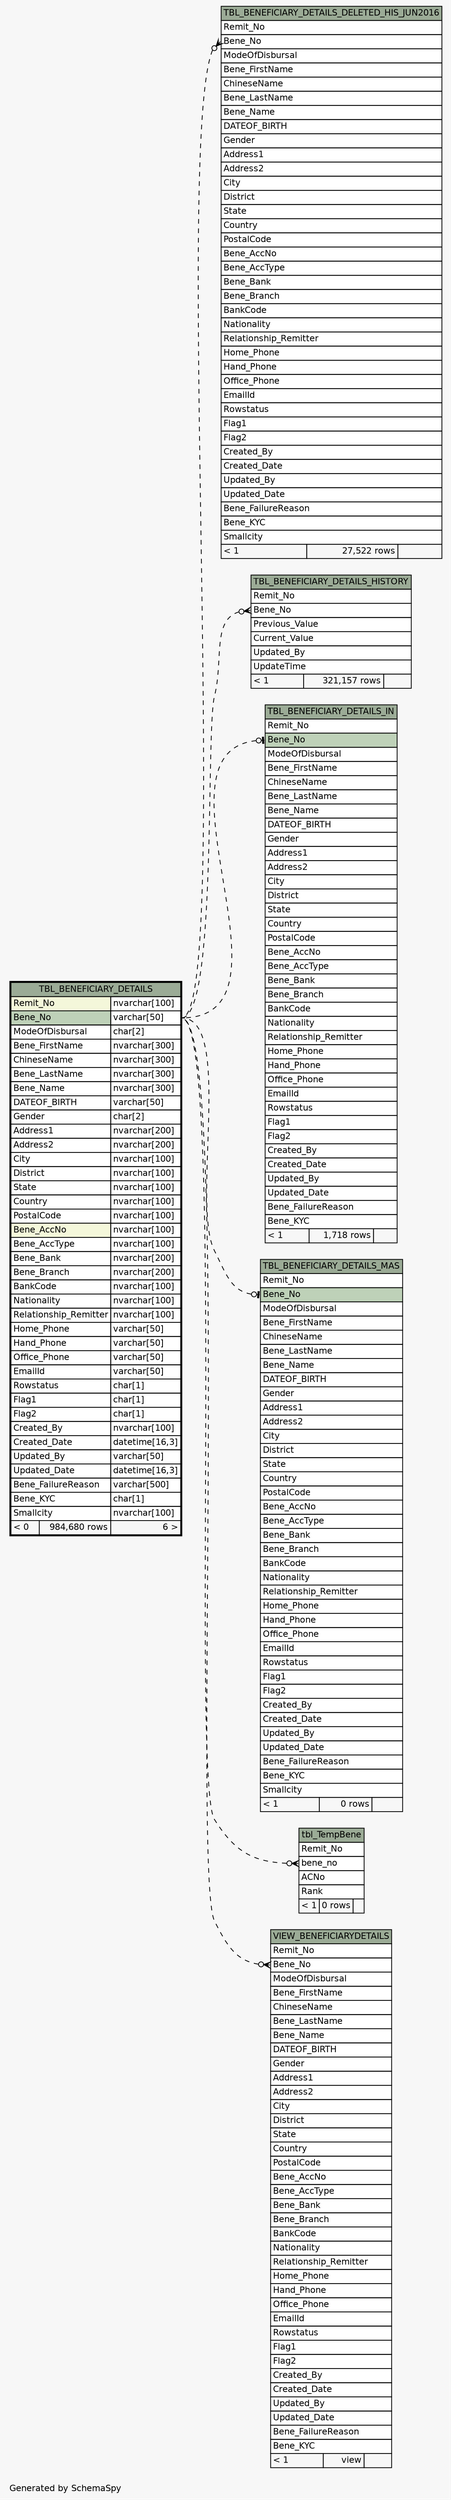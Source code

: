 // dot 2.38.0 on Windows 10 10.0
// SchemaSpy rev 590
digraph "impliedTwoDegreesRelationshipsDiagram" {
  graph [
    rankdir="RL"
    bgcolor="#f7f7f7"
    label="\nGenerated by SchemaSpy"
    labeljust="l"
    nodesep="0.18"
    ranksep="0.46"
    fontname="Helvetica"
    fontsize="11"
  ];
  node [
    fontname="Helvetica"
    fontsize="11"
    shape="plaintext"
  ];
  edge [
    arrowsize="0.8"
  ];
  "TBL_BENEFICIARY_DETAILS_DELETED_HIS_JUN2016":"Bene_No":w -> "TBL_BENEFICIARY_DETAILS":"Bene_No.type":e [arrowhead=none dir=back arrowtail=crowodot style=dashed];
  "TBL_BENEFICIARY_DETAILS_HISTORY":"Bene_No":w -> "TBL_BENEFICIARY_DETAILS":"Bene_No.type":e [arrowhead=none dir=back arrowtail=crowodot style=dashed];
  "TBL_BENEFICIARY_DETAILS_IN":"Bene_No":w -> "TBL_BENEFICIARY_DETAILS":"Bene_No.type":e [arrowhead=none dir=back arrowtail=teeodot style=dashed];
  "TBL_BENEFICIARY_DETAILS_MAS":"Bene_No":w -> "TBL_BENEFICIARY_DETAILS":"Bene_No.type":e [arrowhead=none dir=back arrowtail=teeodot style=dashed];
  "tbl_TempBene":"bene_no":w -> "TBL_BENEFICIARY_DETAILS":"Bene_No.type":e [arrowhead=none dir=back arrowtail=crowodot style=dashed];
  "VIEW_BENEFICIARYDETAILS":"Bene_No":w -> "TBL_BENEFICIARY_DETAILS":"Bene_No.type":e [arrowhead=none dir=back arrowtail=crowodot style=dashed];
  "TBL_BENEFICIARY_DETAILS" [
    label=<
    <TABLE BORDER="2" CELLBORDER="1" CELLSPACING="0" BGCOLOR="#ffffff">
      <TR><TD COLSPAN="3" BGCOLOR="#9bab96" ALIGN="CENTER">TBL_BENEFICIARY_DETAILS</TD></TR>
      <TR><TD PORT="Remit_No" COLSPAN="2" BGCOLOR="#f4f7da" ALIGN="LEFT">Remit_No</TD><TD PORT="Remit_No.type" ALIGN="LEFT">nvarchar[100]</TD></TR>
      <TR><TD PORT="Bene_No" COLSPAN="2" BGCOLOR="#bed1b8" ALIGN="LEFT">Bene_No</TD><TD PORT="Bene_No.type" ALIGN="LEFT">varchar[50]</TD></TR>
      <TR><TD PORT="ModeOfDisbursal" COLSPAN="2" ALIGN="LEFT">ModeOfDisbursal</TD><TD PORT="ModeOfDisbursal.type" ALIGN="LEFT">char[2]</TD></TR>
      <TR><TD PORT="Bene_FirstName" COLSPAN="2" ALIGN="LEFT">Bene_FirstName</TD><TD PORT="Bene_FirstName.type" ALIGN="LEFT">nvarchar[300]</TD></TR>
      <TR><TD PORT="ChineseName" COLSPAN="2" ALIGN="LEFT">ChineseName</TD><TD PORT="ChineseName.type" ALIGN="LEFT">nvarchar[300]</TD></TR>
      <TR><TD PORT="Bene_LastName" COLSPAN="2" ALIGN="LEFT">Bene_LastName</TD><TD PORT="Bene_LastName.type" ALIGN="LEFT">nvarchar[300]</TD></TR>
      <TR><TD PORT="Bene_Name" COLSPAN="2" ALIGN="LEFT">Bene_Name</TD><TD PORT="Bene_Name.type" ALIGN="LEFT">nvarchar[300]</TD></TR>
      <TR><TD PORT="DATEOF_BIRTH" COLSPAN="2" ALIGN="LEFT">DATEOF_BIRTH</TD><TD PORT="DATEOF_BIRTH.type" ALIGN="LEFT">varchar[50]</TD></TR>
      <TR><TD PORT="Gender" COLSPAN="2" ALIGN="LEFT">Gender</TD><TD PORT="Gender.type" ALIGN="LEFT">char[2]</TD></TR>
      <TR><TD PORT="Address1" COLSPAN="2" ALIGN="LEFT">Address1</TD><TD PORT="Address1.type" ALIGN="LEFT">nvarchar[200]</TD></TR>
      <TR><TD PORT="Address2" COLSPAN="2" ALIGN="LEFT">Address2</TD><TD PORT="Address2.type" ALIGN="LEFT">nvarchar[200]</TD></TR>
      <TR><TD PORT="City" COLSPAN="2" ALIGN="LEFT">City</TD><TD PORT="City.type" ALIGN="LEFT">nvarchar[100]</TD></TR>
      <TR><TD PORT="District" COLSPAN="2" ALIGN="LEFT">District</TD><TD PORT="District.type" ALIGN="LEFT">nvarchar[100]</TD></TR>
      <TR><TD PORT="State" COLSPAN="2" ALIGN="LEFT">State</TD><TD PORT="State.type" ALIGN="LEFT">nvarchar[100]</TD></TR>
      <TR><TD PORT="Country" COLSPAN="2" ALIGN="LEFT">Country</TD><TD PORT="Country.type" ALIGN="LEFT">nvarchar[100]</TD></TR>
      <TR><TD PORT="PostalCode" COLSPAN="2" ALIGN="LEFT">PostalCode</TD><TD PORT="PostalCode.type" ALIGN="LEFT">nvarchar[100]</TD></TR>
      <TR><TD PORT="Bene_AccNo" COLSPAN="2" BGCOLOR="#f4f7da" ALIGN="LEFT">Bene_AccNo</TD><TD PORT="Bene_AccNo.type" ALIGN="LEFT">nvarchar[100]</TD></TR>
      <TR><TD PORT="Bene_AccType" COLSPAN="2" ALIGN="LEFT">Bene_AccType</TD><TD PORT="Bene_AccType.type" ALIGN="LEFT">nvarchar[100]</TD></TR>
      <TR><TD PORT="Bene_Bank" COLSPAN="2" ALIGN="LEFT">Bene_Bank</TD><TD PORT="Bene_Bank.type" ALIGN="LEFT">nvarchar[200]</TD></TR>
      <TR><TD PORT="Bene_Branch" COLSPAN="2" ALIGN="LEFT">Bene_Branch</TD><TD PORT="Bene_Branch.type" ALIGN="LEFT">nvarchar[200]</TD></TR>
      <TR><TD PORT="BankCode" COLSPAN="2" ALIGN="LEFT">BankCode</TD><TD PORT="BankCode.type" ALIGN="LEFT">nvarchar[100]</TD></TR>
      <TR><TD PORT="Nationality" COLSPAN="2" ALIGN="LEFT">Nationality</TD><TD PORT="Nationality.type" ALIGN="LEFT">nvarchar[100]</TD></TR>
      <TR><TD PORT="Relationship_Remitter" COLSPAN="2" ALIGN="LEFT">Relationship_Remitter</TD><TD PORT="Relationship_Remitter.type" ALIGN="LEFT">nvarchar[100]</TD></TR>
      <TR><TD PORT="Home_Phone" COLSPAN="2" ALIGN="LEFT">Home_Phone</TD><TD PORT="Home_Phone.type" ALIGN="LEFT">varchar[50]</TD></TR>
      <TR><TD PORT="Hand_Phone" COLSPAN="2" ALIGN="LEFT">Hand_Phone</TD><TD PORT="Hand_Phone.type" ALIGN="LEFT">varchar[50]</TD></TR>
      <TR><TD PORT="Office_Phone" COLSPAN="2" ALIGN="LEFT">Office_Phone</TD><TD PORT="Office_Phone.type" ALIGN="LEFT">varchar[50]</TD></TR>
      <TR><TD PORT="EmailId" COLSPAN="2" ALIGN="LEFT">EmailId</TD><TD PORT="EmailId.type" ALIGN="LEFT">varchar[50]</TD></TR>
      <TR><TD PORT="Rowstatus" COLSPAN="2" ALIGN="LEFT">Rowstatus</TD><TD PORT="Rowstatus.type" ALIGN="LEFT">char[1]</TD></TR>
      <TR><TD PORT="Flag1" COLSPAN="2" ALIGN="LEFT">Flag1</TD><TD PORT="Flag1.type" ALIGN="LEFT">char[1]</TD></TR>
      <TR><TD PORT="Flag2" COLSPAN="2" ALIGN="LEFT">Flag2</TD><TD PORT="Flag2.type" ALIGN="LEFT">char[1]</TD></TR>
      <TR><TD PORT="Created_By" COLSPAN="2" ALIGN="LEFT">Created_By</TD><TD PORT="Created_By.type" ALIGN="LEFT">nvarchar[100]</TD></TR>
      <TR><TD PORT="Created_Date" COLSPAN="2" ALIGN="LEFT">Created_Date</TD><TD PORT="Created_Date.type" ALIGN="LEFT">datetime[16,3]</TD></TR>
      <TR><TD PORT="Updated_By" COLSPAN="2" ALIGN="LEFT">Updated_By</TD><TD PORT="Updated_By.type" ALIGN="LEFT">varchar[50]</TD></TR>
      <TR><TD PORT="Updated_Date" COLSPAN="2" ALIGN="LEFT">Updated_Date</TD><TD PORT="Updated_Date.type" ALIGN="LEFT">datetime[16,3]</TD></TR>
      <TR><TD PORT="Bene_FailureReason" COLSPAN="2" ALIGN="LEFT">Bene_FailureReason</TD><TD PORT="Bene_FailureReason.type" ALIGN="LEFT">varchar[500]</TD></TR>
      <TR><TD PORT="Bene_KYC" COLSPAN="2" ALIGN="LEFT">Bene_KYC</TD><TD PORT="Bene_KYC.type" ALIGN="LEFT">char[1]</TD></TR>
      <TR><TD PORT="Smallcity" COLSPAN="2" ALIGN="LEFT">Smallcity</TD><TD PORT="Smallcity.type" ALIGN="LEFT">nvarchar[100]</TD></TR>
      <TR><TD ALIGN="LEFT" BGCOLOR="#f7f7f7">&lt; 0</TD><TD ALIGN="RIGHT" BGCOLOR="#f7f7f7">984,680 rows</TD><TD ALIGN="RIGHT" BGCOLOR="#f7f7f7">6 &gt;</TD></TR>
    </TABLE>>
    URL="TBL_BENEFICIARY_DETAILS.html"
    tooltip="TBL_BENEFICIARY_DETAILS"
  ];
  "TBL_BENEFICIARY_DETAILS_DELETED_HIS_JUN2016" [
    label=<
    <TABLE BORDER="0" CELLBORDER="1" CELLSPACING="0" BGCOLOR="#ffffff">
      <TR><TD COLSPAN="3" BGCOLOR="#9bab96" ALIGN="CENTER">TBL_BENEFICIARY_DETAILS_DELETED_HIS_JUN2016</TD></TR>
      <TR><TD PORT="Remit_No" COLSPAN="3" ALIGN="LEFT">Remit_No</TD></TR>
      <TR><TD PORT="Bene_No" COLSPAN="3" ALIGN="LEFT">Bene_No</TD></TR>
      <TR><TD PORT="ModeOfDisbursal" COLSPAN="3" ALIGN="LEFT">ModeOfDisbursal</TD></TR>
      <TR><TD PORT="Bene_FirstName" COLSPAN="3" ALIGN="LEFT">Bene_FirstName</TD></TR>
      <TR><TD PORT="ChineseName" COLSPAN="3" ALIGN="LEFT">ChineseName</TD></TR>
      <TR><TD PORT="Bene_LastName" COLSPAN="3" ALIGN="LEFT">Bene_LastName</TD></TR>
      <TR><TD PORT="Bene_Name" COLSPAN="3" ALIGN="LEFT">Bene_Name</TD></TR>
      <TR><TD PORT="DATEOF_BIRTH" COLSPAN="3" ALIGN="LEFT">DATEOF_BIRTH</TD></TR>
      <TR><TD PORT="Gender" COLSPAN="3" ALIGN="LEFT">Gender</TD></TR>
      <TR><TD PORT="Address1" COLSPAN="3" ALIGN="LEFT">Address1</TD></TR>
      <TR><TD PORT="Address2" COLSPAN="3" ALIGN="LEFT">Address2</TD></TR>
      <TR><TD PORT="City" COLSPAN="3" ALIGN="LEFT">City</TD></TR>
      <TR><TD PORT="District" COLSPAN="3" ALIGN="LEFT">District</TD></TR>
      <TR><TD PORT="State" COLSPAN="3" ALIGN="LEFT">State</TD></TR>
      <TR><TD PORT="Country" COLSPAN="3" ALIGN="LEFT">Country</TD></TR>
      <TR><TD PORT="PostalCode" COLSPAN="3" ALIGN="LEFT">PostalCode</TD></TR>
      <TR><TD PORT="Bene_AccNo" COLSPAN="3" ALIGN="LEFT">Bene_AccNo</TD></TR>
      <TR><TD PORT="Bene_AccType" COLSPAN="3" ALIGN="LEFT">Bene_AccType</TD></TR>
      <TR><TD PORT="Bene_Bank" COLSPAN="3" ALIGN="LEFT">Bene_Bank</TD></TR>
      <TR><TD PORT="Bene_Branch" COLSPAN="3" ALIGN="LEFT">Bene_Branch</TD></TR>
      <TR><TD PORT="BankCode" COLSPAN="3" ALIGN="LEFT">BankCode</TD></TR>
      <TR><TD PORT="Nationality" COLSPAN="3" ALIGN="LEFT">Nationality</TD></TR>
      <TR><TD PORT="Relationship_Remitter" COLSPAN="3" ALIGN="LEFT">Relationship_Remitter</TD></TR>
      <TR><TD PORT="Home_Phone" COLSPAN="3" ALIGN="LEFT">Home_Phone</TD></TR>
      <TR><TD PORT="Hand_Phone" COLSPAN="3" ALIGN="LEFT">Hand_Phone</TD></TR>
      <TR><TD PORT="Office_Phone" COLSPAN="3" ALIGN="LEFT">Office_Phone</TD></TR>
      <TR><TD PORT="EmailId" COLSPAN="3" ALIGN="LEFT">EmailId</TD></TR>
      <TR><TD PORT="Rowstatus" COLSPAN="3" ALIGN="LEFT">Rowstatus</TD></TR>
      <TR><TD PORT="Flag1" COLSPAN="3" ALIGN="LEFT">Flag1</TD></TR>
      <TR><TD PORT="Flag2" COLSPAN="3" ALIGN="LEFT">Flag2</TD></TR>
      <TR><TD PORT="Created_By" COLSPAN="3" ALIGN="LEFT">Created_By</TD></TR>
      <TR><TD PORT="Created_Date" COLSPAN="3" ALIGN="LEFT">Created_Date</TD></TR>
      <TR><TD PORT="Updated_By" COLSPAN="3" ALIGN="LEFT">Updated_By</TD></TR>
      <TR><TD PORT="Updated_Date" COLSPAN="3" ALIGN="LEFT">Updated_Date</TD></TR>
      <TR><TD PORT="Bene_FailureReason" COLSPAN="3" ALIGN="LEFT">Bene_FailureReason</TD></TR>
      <TR><TD PORT="Bene_KYC" COLSPAN="3" ALIGN="LEFT">Bene_KYC</TD></TR>
      <TR><TD PORT="Smallcity" COLSPAN="3" ALIGN="LEFT">Smallcity</TD></TR>
      <TR><TD ALIGN="LEFT" BGCOLOR="#f7f7f7">&lt; 1</TD><TD ALIGN="RIGHT" BGCOLOR="#f7f7f7">27,522 rows</TD><TD ALIGN="RIGHT" BGCOLOR="#f7f7f7">  </TD></TR>
    </TABLE>>
    URL="TBL_BENEFICIARY_DETAILS_DELETED_HIS_JUN2016.html"
    tooltip="TBL_BENEFICIARY_DETAILS_DELETED_HIS_JUN2016"
  ];
  "TBL_BENEFICIARY_DETAILS_HISTORY" [
    label=<
    <TABLE BORDER="0" CELLBORDER="1" CELLSPACING="0" BGCOLOR="#ffffff">
      <TR><TD COLSPAN="3" BGCOLOR="#9bab96" ALIGN="CENTER">TBL_BENEFICIARY_DETAILS_HISTORY</TD></TR>
      <TR><TD PORT="Remit_No" COLSPAN="3" ALIGN="LEFT">Remit_No</TD></TR>
      <TR><TD PORT="Bene_No" COLSPAN="3" ALIGN="LEFT">Bene_No</TD></TR>
      <TR><TD PORT="Previous_Value" COLSPAN="3" ALIGN="LEFT">Previous_Value</TD></TR>
      <TR><TD PORT="Current_Value" COLSPAN="3" ALIGN="LEFT">Current_Value</TD></TR>
      <TR><TD PORT="Updated_By" COLSPAN="3" ALIGN="LEFT">Updated_By</TD></TR>
      <TR><TD PORT="UpdateTime" COLSPAN="3" ALIGN="LEFT">UpdateTime</TD></TR>
      <TR><TD ALIGN="LEFT" BGCOLOR="#f7f7f7">&lt; 1</TD><TD ALIGN="RIGHT" BGCOLOR="#f7f7f7">321,157 rows</TD><TD ALIGN="RIGHT" BGCOLOR="#f7f7f7">  </TD></TR>
    </TABLE>>
    URL="TBL_BENEFICIARY_DETAILS_HISTORY.html"
    tooltip="TBL_BENEFICIARY_DETAILS_HISTORY"
  ];
  "TBL_BENEFICIARY_DETAILS_IN" [
    label=<
    <TABLE BORDER="0" CELLBORDER="1" CELLSPACING="0" BGCOLOR="#ffffff">
      <TR><TD COLSPAN="3" BGCOLOR="#9bab96" ALIGN="CENTER">TBL_BENEFICIARY_DETAILS_IN</TD></TR>
      <TR><TD PORT="Remit_No" COLSPAN="3" ALIGN="LEFT">Remit_No</TD></TR>
      <TR><TD PORT="Bene_No" COLSPAN="3" BGCOLOR="#bed1b8" ALIGN="LEFT">Bene_No</TD></TR>
      <TR><TD PORT="ModeOfDisbursal" COLSPAN="3" ALIGN="LEFT">ModeOfDisbursal</TD></TR>
      <TR><TD PORT="Bene_FirstName" COLSPAN="3" ALIGN="LEFT">Bene_FirstName</TD></TR>
      <TR><TD PORT="ChineseName" COLSPAN="3" ALIGN="LEFT">ChineseName</TD></TR>
      <TR><TD PORT="Bene_LastName" COLSPAN="3" ALIGN="LEFT">Bene_LastName</TD></TR>
      <TR><TD PORT="Bene_Name" COLSPAN="3" ALIGN="LEFT">Bene_Name</TD></TR>
      <TR><TD PORT="DATEOF_BIRTH" COLSPAN="3" ALIGN="LEFT">DATEOF_BIRTH</TD></TR>
      <TR><TD PORT="Gender" COLSPAN="3" ALIGN="LEFT">Gender</TD></TR>
      <TR><TD PORT="Address1" COLSPAN="3" ALIGN="LEFT">Address1</TD></TR>
      <TR><TD PORT="Address2" COLSPAN="3" ALIGN="LEFT">Address2</TD></TR>
      <TR><TD PORT="City" COLSPAN="3" ALIGN="LEFT">City</TD></TR>
      <TR><TD PORT="District" COLSPAN="3" ALIGN="LEFT">District</TD></TR>
      <TR><TD PORT="State" COLSPAN="3" ALIGN="LEFT">State</TD></TR>
      <TR><TD PORT="Country" COLSPAN="3" ALIGN="LEFT">Country</TD></TR>
      <TR><TD PORT="PostalCode" COLSPAN="3" ALIGN="LEFT">PostalCode</TD></TR>
      <TR><TD PORT="Bene_AccNo" COLSPAN="3" ALIGN="LEFT">Bene_AccNo</TD></TR>
      <TR><TD PORT="Bene_AccType" COLSPAN="3" ALIGN="LEFT">Bene_AccType</TD></TR>
      <TR><TD PORT="Bene_Bank" COLSPAN="3" ALIGN="LEFT">Bene_Bank</TD></TR>
      <TR><TD PORT="Bene_Branch" COLSPAN="3" ALIGN="LEFT">Bene_Branch</TD></TR>
      <TR><TD PORT="BankCode" COLSPAN="3" ALIGN="LEFT">BankCode</TD></TR>
      <TR><TD PORT="Nationality" COLSPAN="3" ALIGN="LEFT">Nationality</TD></TR>
      <TR><TD PORT="Relationship_Remitter" COLSPAN="3" ALIGN="LEFT">Relationship_Remitter</TD></TR>
      <TR><TD PORT="Home_Phone" COLSPAN="3" ALIGN="LEFT">Home_Phone</TD></TR>
      <TR><TD PORT="Hand_Phone" COLSPAN="3" ALIGN="LEFT">Hand_Phone</TD></TR>
      <TR><TD PORT="Office_Phone" COLSPAN="3" ALIGN="LEFT">Office_Phone</TD></TR>
      <TR><TD PORT="EmailId" COLSPAN="3" ALIGN="LEFT">EmailId</TD></TR>
      <TR><TD PORT="Rowstatus" COLSPAN="3" ALIGN="LEFT">Rowstatus</TD></TR>
      <TR><TD PORT="Flag1" COLSPAN="3" ALIGN="LEFT">Flag1</TD></TR>
      <TR><TD PORT="Flag2" COLSPAN="3" ALIGN="LEFT">Flag2</TD></TR>
      <TR><TD PORT="Created_By" COLSPAN="3" ALIGN="LEFT">Created_By</TD></TR>
      <TR><TD PORT="Created_Date" COLSPAN="3" ALIGN="LEFT">Created_Date</TD></TR>
      <TR><TD PORT="Updated_By" COLSPAN="3" ALIGN="LEFT">Updated_By</TD></TR>
      <TR><TD PORT="Updated_Date" COLSPAN="3" ALIGN="LEFT">Updated_Date</TD></TR>
      <TR><TD PORT="Bene_FailureReason" COLSPAN="3" ALIGN="LEFT">Bene_FailureReason</TD></TR>
      <TR><TD PORT="Bene_KYC" COLSPAN="3" ALIGN="LEFT">Bene_KYC</TD></TR>
      <TR><TD ALIGN="LEFT" BGCOLOR="#f7f7f7">&lt; 1</TD><TD ALIGN="RIGHT" BGCOLOR="#f7f7f7">1,718 rows</TD><TD ALIGN="RIGHT" BGCOLOR="#f7f7f7">  </TD></TR>
    </TABLE>>
    URL="TBL_BENEFICIARY_DETAILS_IN.html"
    tooltip="TBL_BENEFICIARY_DETAILS_IN"
  ];
  "TBL_BENEFICIARY_DETAILS_MAS" [
    label=<
    <TABLE BORDER="0" CELLBORDER="1" CELLSPACING="0" BGCOLOR="#ffffff">
      <TR><TD COLSPAN="3" BGCOLOR="#9bab96" ALIGN="CENTER">TBL_BENEFICIARY_DETAILS_MAS</TD></TR>
      <TR><TD PORT="Remit_No" COLSPAN="3" ALIGN="LEFT">Remit_No</TD></TR>
      <TR><TD PORT="Bene_No" COLSPAN="3" BGCOLOR="#bed1b8" ALIGN="LEFT">Bene_No</TD></TR>
      <TR><TD PORT="ModeOfDisbursal" COLSPAN="3" ALIGN="LEFT">ModeOfDisbursal</TD></TR>
      <TR><TD PORT="Bene_FirstName" COLSPAN="3" ALIGN="LEFT">Bene_FirstName</TD></TR>
      <TR><TD PORT="ChineseName" COLSPAN="3" ALIGN="LEFT">ChineseName</TD></TR>
      <TR><TD PORT="Bene_LastName" COLSPAN="3" ALIGN="LEFT">Bene_LastName</TD></TR>
      <TR><TD PORT="Bene_Name" COLSPAN="3" ALIGN="LEFT">Bene_Name</TD></TR>
      <TR><TD PORT="DATEOF_BIRTH" COLSPAN="3" ALIGN="LEFT">DATEOF_BIRTH</TD></TR>
      <TR><TD PORT="Gender" COLSPAN="3" ALIGN="LEFT">Gender</TD></TR>
      <TR><TD PORT="Address1" COLSPAN="3" ALIGN="LEFT">Address1</TD></TR>
      <TR><TD PORT="Address2" COLSPAN="3" ALIGN="LEFT">Address2</TD></TR>
      <TR><TD PORT="City" COLSPAN="3" ALIGN="LEFT">City</TD></TR>
      <TR><TD PORT="District" COLSPAN="3" ALIGN="LEFT">District</TD></TR>
      <TR><TD PORT="State" COLSPAN="3" ALIGN="LEFT">State</TD></TR>
      <TR><TD PORT="Country" COLSPAN="3" ALIGN="LEFT">Country</TD></TR>
      <TR><TD PORT="PostalCode" COLSPAN="3" ALIGN="LEFT">PostalCode</TD></TR>
      <TR><TD PORT="Bene_AccNo" COLSPAN="3" ALIGN="LEFT">Bene_AccNo</TD></TR>
      <TR><TD PORT="Bene_AccType" COLSPAN="3" ALIGN="LEFT">Bene_AccType</TD></TR>
      <TR><TD PORT="Bene_Bank" COLSPAN="3" ALIGN="LEFT">Bene_Bank</TD></TR>
      <TR><TD PORT="Bene_Branch" COLSPAN="3" ALIGN="LEFT">Bene_Branch</TD></TR>
      <TR><TD PORT="BankCode" COLSPAN="3" ALIGN="LEFT">BankCode</TD></TR>
      <TR><TD PORT="Nationality" COLSPAN="3" ALIGN="LEFT">Nationality</TD></TR>
      <TR><TD PORT="Relationship_Remitter" COLSPAN="3" ALIGN="LEFT">Relationship_Remitter</TD></TR>
      <TR><TD PORT="Home_Phone" COLSPAN="3" ALIGN="LEFT">Home_Phone</TD></TR>
      <TR><TD PORT="Hand_Phone" COLSPAN="3" ALIGN="LEFT">Hand_Phone</TD></TR>
      <TR><TD PORT="Office_Phone" COLSPAN="3" ALIGN="LEFT">Office_Phone</TD></TR>
      <TR><TD PORT="EmailId" COLSPAN="3" ALIGN="LEFT">EmailId</TD></TR>
      <TR><TD PORT="Rowstatus" COLSPAN="3" ALIGN="LEFT">Rowstatus</TD></TR>
      <TR><TD PORT="Flag1" COLSPAN="3" ALIGN="LEFT">Flag1</TD></TR>
      <TR><TD PORT="Flag2" COLSPAN="3" ALIGN="LEFT">Flag2</TD></TR>
      <TR><TD PORT="Created_By" COLSPAN="3" ALIGN="LEFT">Created_By</TD></TR>
      <TR><TD PORT="Created_Date" COLSPAN="3" ALIGN="LEFT">Created_Date</TD></TR>
      <TR><TD PORT="Updated_By" COLSPAN="3" ALIGN="LEFT">Updated_By</TD></TR>
      <TR><TD PORT="Updated_Date" COLSPAN="3" ALIGN="LEFT">Updated_Date</TD></TR>
      <TR><TD PORT="Bene_FailureReason" COLSPAN="3" ALIGN="LEFT">Bene_FailureReason</TD></TR>
      <TR><TD PORT="Bene_KYC" COLSPAN="3" ALIGN="LEFT">Bene_KYC</TD></TR>
      <TR><TD PORT="Smallcity" COLSPAN="3" ALIGN="LEFT">Smallcity</TD></TR>
      <TR><TD ALIGN="LEFT" BGCOLOR="#f7f7f7">&lt; 1</TD><TD ALIGN="RIGHT" BGCOLOR="#f7f7f7">0 rows</TD><TD ALIGN="RIGHT" BGCOLOR="#f7f7f7">  </TD></TR>
    </TABLE>>
    URL="TBL_BENEFICIARY_DETAILS_MAS.html"
    tooltip="TBL_BENEFICIARY_DETAILS_MAS"
  ];
  "tbl_TempBene" [
    label=<
    <TABLE BORDER="0" CELLBORDER="1" CELLSPACING="0" BGCOLOR="#ffffff">
      <TR><TD COLSPAN="3" BGCOLOR="#9bab96" ALIGN="CENTER">tbl_TempBene</TD></TR>
      <TR><TD PORT="Remit_No" COLSPAN="3" ALIGN="LEFT">Remit_No</TD></TR>
      <TR><TD PORT="bene_no" COLSPAN="3" ALIGN="LEFT">bene_no</TD></TR>
      <TR><TD PORT="ACNo" COLSPAN="3" ALIGN="LEFT">ACNo</TD></TR>
      <TR><TD PORT="Rank" COLSPAN="3" ALIGN="LEFT">Rank</TD></TR>
      <TR><TD ALIGN="LEFT" BGCOLOR="#f7f7f7">&lt; 1</TD><TD ALIGN="RIGHT" BGCOLOR="#f7f7f7">0 rows</TD><TD ALIGN="RIGHT" BGCOLOR="#f7f7f7">  </TD></TR>
    </TABLE>>
    URL="tbl_TempBene.html"
    tooltip="tbl_TempBene"
  ];
  "VIEW_BENEFICIARYDETAILS" [
    label=<
    <TABLE BORDER="0" CELLBORDER="1" CELLSPACING="0" BGCOLOR="#ffffff">
      <TR><TD COLSPAN="3" BGCOLOR="#9bab96" ALIGN="CENTER">VIEW_BENEFICIARYDETAILS</TD></TR>
      <TR><TD PORT="Remit_No" COLSPAN="3" ALIGN="LEFT">Remit_No</TD></TR>
      <TR><TD PORT="Bene_No" COLSPAN="3" ALIGN="LEFT">Bene_No</TD></TR>
      <TR><TD PORT="ModeOfDisbursal" COLSPAN="3" ALIGN="LEFT">ModeOfDisbursal</TD></TR>
      <TR><TD PORT="Bene_FirstName" COLSPAN="3" ALIGN="LEFT">Bene_FirstName</TD></TR>
      <TR><TD PORT="ChineseName" COLSPAN="3" ALIGN="LEFT">ChineseName</TD></TR>
      <TR><TD PORT="Bene_LastName" COLSPAN="3" ALIGN="LEFT">Bene_LastName</TD></TR>
      <TR><TD PORT="Bene_Name" COLSPAN="3" ALIGN="LEFT">Bene_Name</TD></TR>
      <TR><TD PORT="DATEOF_BIRTH" COLSPAN="3" ALIGN="LEFT">DATEOF_BIRTH</TD></TR>
      <TR><TD PORT="Gender" COLSPAN="3" ALIGN="LEFT">Gender</TD></TR>
      <TR><TD PORT="Address1" COLSPAN="3" ALIGN="LEFT">Address1</TD></TR>
      <TR><TD PORT="Address2" COLSPAN="3" ALIGN="LEFT">Address2</TD></TR>
      <TR><TD PORT="City" COLSPAN="3" ALIGN="LEFT">City</TD></TR>
      <TR><TD PORT="District" COLSPAN="3" ALIGN="LEFT">District</TD></TR>
      <TR><TD PORT="State" COLSPAN="3" ALIGN="LEFT">State</TD></TR>
      <TR><TD PORT="Country" COLSPAN="3" ALIGN="LEFT">Country</TD></TR>
      <TR><TD PORT="PostalCode" COLSPAN="3" ALIGN="LEFT">PostalCode</TD></TR>
      <TR><TD PORT="Bene_AccNo" COLSPAN="3" ALIGN="LEFT">Bene_AccNo</TD></TR>
      <TR><TD PORT="Bene_AccType" COLSPAN="3" ALIGN="LEFT">Bene_AccType</TD></TR>
      <TR><TD PORT="Bene_Bank" COLSPAN="3" ALIGN="LEFT">Bene_Bank</TD></TR>
      <TR><TD PORT="Bene_Branch" COLSPAN="3" ALIGN="LEFT">Bene_Branch</TD></TR>
      <TR><TD PORT="BankCode" COLSPAN="3" ALIGN="LEFT">BankCode</TD></TR>
      <TR><TD PORT="Nationality" COLSPAN="3" ALIGN="LEFT">Nationality</TD></TR>
      <TR><TD PORT="Relationship_Remitter" COLSPAN="3" ALIGN="LEFT">Relationship_Remitter</TD></TR>
      <TR><TD PORT="Home_Phone" COLSPAN="3" ALIGN="LEFT">Home_Phone</TD></TR>
      <TR><TD PORT="Hand_Phone" COLSPAN="3" ALIGN="LEFT">Hand_Phone</TD></TR>
      <TR><TD PORT="Office_Phone" COLSPAN="3" ALIGN="LEFT">Office_Phone</TD></TR>
      <TR><TD PORT="EmailId" COLSPAN="3" ALIGN="LEFT">EmailId</TD></TR>
      <TR><TD PORT="Rowstatus" COLSPAN="3" ALIGN="LEFT">Rowstatus</TD></TR>
      <TR><TD PORT="Flag1" COLSPAN="3" ALIGN="LEFT">Flag1</TD></TR>
      <TR><TD PORT="Flag2" COLSPAN="3" ALIGN="LEFT">Flag2</TD></TR>
      <TR><TD PORT="Created_By" COLSPAN="3" ALIGN="LEFT">Created_By</TD></TR>
      <TR><TD PORT="Created_Date" COLSPAN="3" ALIGN="LEFT">Created_Date</TD></TR>
      <TR><TD PORT="Updated_By" COLSPAN="3" ALIGN="LEFT">Updated_By</TD></TR>
      <TR><TD PORT="Updated_Date" COLSPAN="3" ALIGN="LEFT">Updated_Date</TD></TR>
      <TR><TD PORT="Bene_FailureReason" COLSPAN="3" ALIGN="LEFT">Bene_FailureReason</TD></TR>
      <TR><TD PORT="Bene_KYC" COLSPAN="3" ALIGN="LEFT">Bene_KYC</TD></TR>
      <TR><TD ALIGN="LEFT" BGCOLOR="#f7f7f7">&lt; 1</TD><TD ALIGN="RIGHT" BGCOLOR="#f7f7f7">view</TD><TD ALIGN="RIGHT" BGCOLOR="#f7f7f7">  </TD></TR>
    </TABLE>>
    URL="VIEW_BENEFICIARYDETAILS.html"
    tooltip="VIEW_BENEFICIARYDETAILS"
  ];
}
